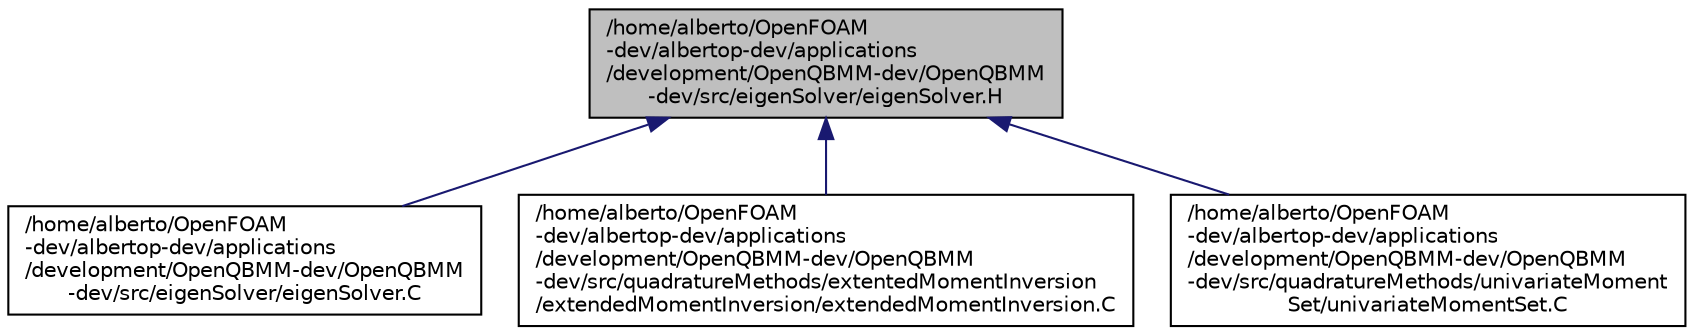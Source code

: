 digraph "/home/alberto/OpenFOAM-dev/albertop-dev/applications/development/OpenQBMM-dev/OpenQBMM-dev/src/eigenSolver/eigenSolver.H"
{
  bgcolor="transparent";
  edge [fontname="Helvetica",fontsize="10",labelfontname="Helvetica",labelfontsize="10"];
  node [fontname="Helvetica",fontsize="10",shape=record];
  Node1 [label="/home/alberto/OpenFOAM\l-dev/albertop-dev/applications\l/development/OpenQBMM-dev/OpenQBMM\l-dev/src/eigenSolver/eigenSolver.H",height=0.2,width=0.4,color="black", fillcolor="grey75", style="filled" fontcolor="black"];
  Node1 -> Node2 [dir="back",color="midnightblue",fontsize="10",style="solid",fontname="Helvetica"];
  Node2 [label="/home/alberto/OpenFOAM\l-dev/albertop-dev/applications\l/development/OpenQBMM-dev/OpenQBMM\l-dev/src/eigenSolver/eigenSolver.C",height=0.2,width=0.4,color="black",URL="$d6/d2d/a00047.html"];
  Node1 -> Node3 [dir="back",color="midnightblue",fontsize="10",style="solid",fontname="Helvetica"];
  Node3 [label="/home/alberto/OpenFOAM\l-dev/albertop-dev/applications\l/development/OpenQBMM-dev/OpenQBMM\l-dev/src/quadratureMethods/extentedMomentInversion\l/extendedMomentInversion/extendedMomentInversion.C",height=0.2,width=0.4,color="black",URL="$d2/dee/a00049.html"];
  Node1 -> Node4 [dir="back",color="midnightblue",fontsize="10",style="solid",fontname="Helvetica"];
  Node4 [label="/home/alberto/OpenFOAM\l-dev/albertop-dev/applications\l/development/OpenQBMM-dev/OpenQBMM\l-dev/src/quadratureMethods/univariateMoment\lSet/univariateMomentSet.C",height=0.2,width=0.4,color="black",URL="$d7/d06/a00131.html"];
}
